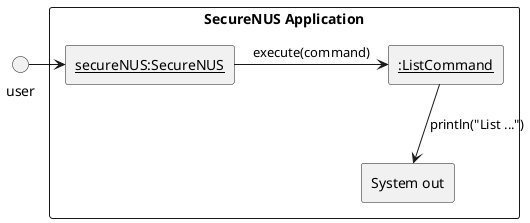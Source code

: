 @startuml
'https://plantuml.com/component-diagram

circle "user"

rectangle "SecureNUS Application" {
    rectangle "<u>secureNUS:SecureNUS"
    "user" -r-> "<u>secureNUS:SecureNUS"
'    rectangle "<u>:Parser"
'    "<u>secureNUS:SecureNUS" -r-> "<u>:Parser" : parse(command, usedNames, folders)
    rectangle "<u>:ListCommand"
'    "<u>:Parser" -u-> "<u>:ListCommand"

    "<u>secureNUS:SecureNUS" -r-> "<u>:ListCommand":execute(command)
'    rectangle "<u>basicPasswordData:BasicPassword"
'    "<u>:ListCommand" -u-> "<u>basicPasswordData:BasicPassword"
''
'    rectangle "<u>secureNUSData:SecretMaster"
'    "<u>:ListCommand" -d-> "<u>secureNUSData:SecretMaster": listSecrets(folderName)
'    "<u>:ListCommand" -d-> "<u>secureNUSData:SecretMaster": getSecretTypeInfo(secret)
'    rectangle "<u>:Backend"
'    "<u>secureNUS:SecureNUS" -r-> "<u>:Backend": updateStorage(ArrayList<Secret>)
    rectangle "System out"
    "<u>:ListCommand" -d-> "System out":println("List ...")
}

@enduml